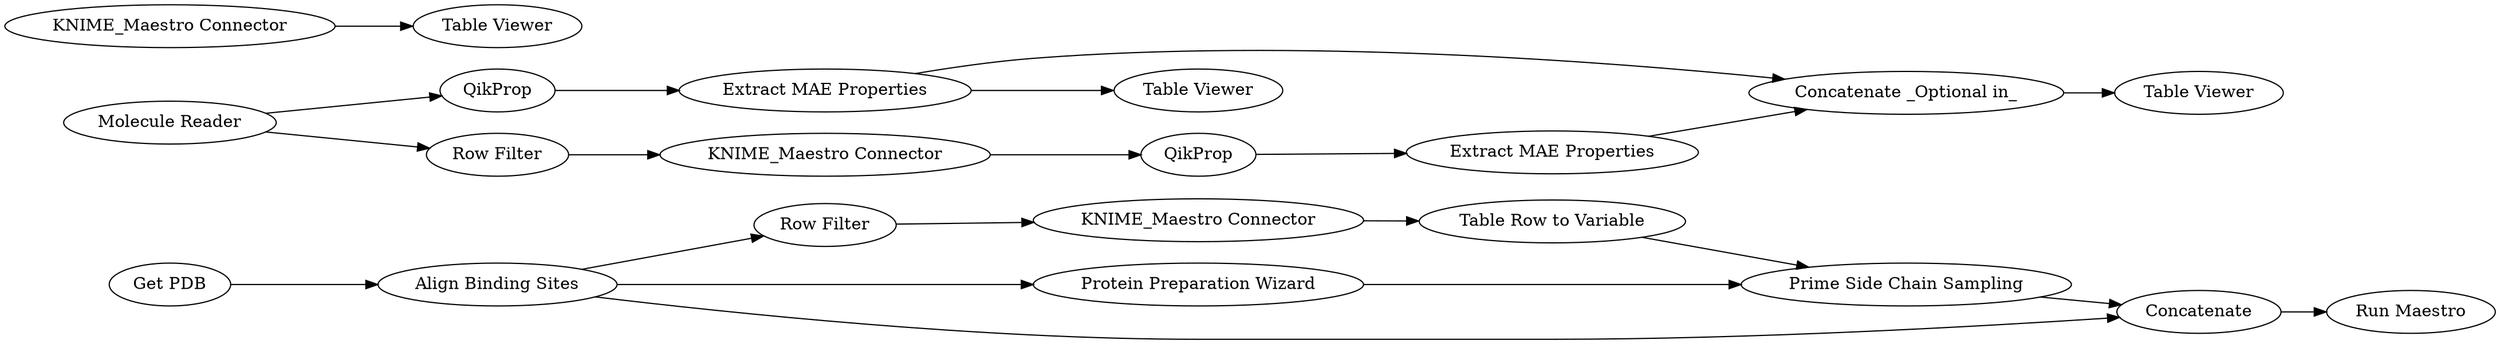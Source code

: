 digraph {
	28 -> 8349
	8253 -> 8352
	8350 -> 8351
	28 -> 8253
	8330 -> 8335
	8346 -> 8334
	8352 -> 8350
	8346 -> 8330
	8348 -> 8353
	28 -> 8350
	8255 -> 28
	8335 -> 8337
	8340 -> 8332
	8336 -> 8337
	8334 -> 8340
	8332 -> 8336
	8342 -> 8347
	8337 -> 8338
	8335 -> 8354
	8349 -> 8348
	8353 -> 8352
	8334 [label="Row Filter"]
	8347 [label="Table Viewer"]
	8350 [label=Concatenate]
	8346 [label="Molecule Reader"]
	8351 [label="Run Maestro"]
	8342 [label="KNIME_Maestro Connector"]
	8353 [label="Table Row to Variable"]
	8335 [label="Extract MAE Properties"]
	8330 [label=QikProp]
	8352 [label="Prime Side Chain Sampling"]
	8336 [label="Extract MAE Properties"]
	8253 [label="Protein Preparation Wizard"]
	8340 [label="KNIME_Maestro Connector"]
	8332 [label=QikProp]
	8354 [label="Table Viewer"]
	28 [label="Align Binding Sites"]
	8338 [label="Table Viewer"]
	8349 [label="Row Filter"]
	8348 [label="KNIME_Maestro Connector"]
	8337 [label="Concatenate _Optional in_"]
	8255 [label="Get PDB"]
	rankdir=LR
}
